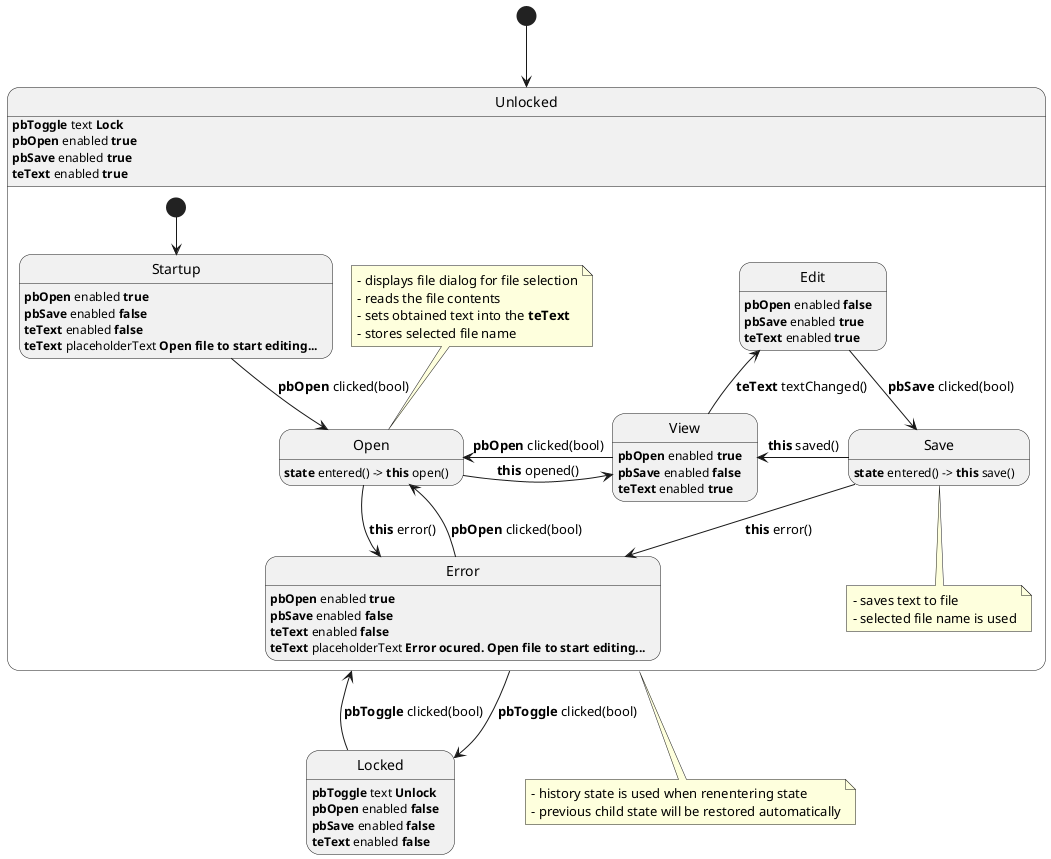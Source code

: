 @startuml

[*] -down-> Unlocked

Locked -up-> Unlocked : <b>pbToggle</b> clicked(bool)
Unlocked -down-> Locked : <b>pbToggle</b> clicked(bool)

state Unlocked {
    [*] -down-> Startup
    Startup -down-> Open : <b>pbOpen</b> clicked(bool)
    Error -up-> Open : <b>pbOpen</b> clicked(bool)
    Open -right-> View : <b>this</b> opened()
    Open -down-> Error : <b>this</b> error()
    Open: <b>state</b> entered() -> <b>this</b> open()
    View -up-> Edit : <b>teText</b> textChanged()
    View -left-> Open : <b>pbOpen</b> clicked(bool)
    Edit -down-> Save : <b>pbSave</b> clicked(bool)
    Save -left-> View : <b>this</b> saved()
    Save: <b>state</b> entered() -> <b>this</b> save()
    Save -down-> Error : <b>this</b> error()

    note top of Open 
        - displays file dialog for file selection
        - reads the file contents
        - sets obtained text into the <b>teText</b>
        - stores selected file name
    end note

    note bottom of Save
        - saves text to file
        - selected file name is used
    end note
}

Unlocked: <b>pbToggle</b> text <b>Lock</b>
Unlocked: <b>pbOpen</b> enabled <b>true</b>
Unlocked: <b>pbSave</b> enabled <b>true</b>
Unlocked: <b>teText</b> enabled <b>true</b>

note bottom of Unlocked
    - history state is used when renentering state
    - previous child state will be restored automatically
end note

Locked: <b>pbToggle</b> text <b>Unlock</b>
Locked: <b>pbOpen</b> enabled <b>false</b>
Locked: <b>pbSave</b> enabled <b>false</b>
Locked: <b>teText</b> enabled <b>false</b>

Startup: <b>pbOpen</b> enabled <b>true</b>
Startup: <b>pbSave</b> enabled <b>false</b>
Startup: <b>teText</b> enabled <b>false</b>
Startup: <b>teText</b> placeholderText <b>Open file to start editing...</b>

View: <b>pbOpen</b> enabled <b>true</b>
View: <b>pbSave</b> enabled <b>false</b>
View: <b>teText</b> enabled <b>true</b>

Edit: <b>pbOpen</b> enabled <b>false</b>
Edit: <b>pbSave</b> enabled <b>true</b>
Edit: <b>teText</b> enabled <b>true</b>

Error: <b>pbOpen</b> enabled <b>true</b>
Error: <b>pbSave</b> enabled <b>false</b>
Error: <b>teText</b> enabled <b>false</b>
Error: <b>teText</b> placeholderText <b>Error ocured. Open file to start editing...</b>

@enduml
